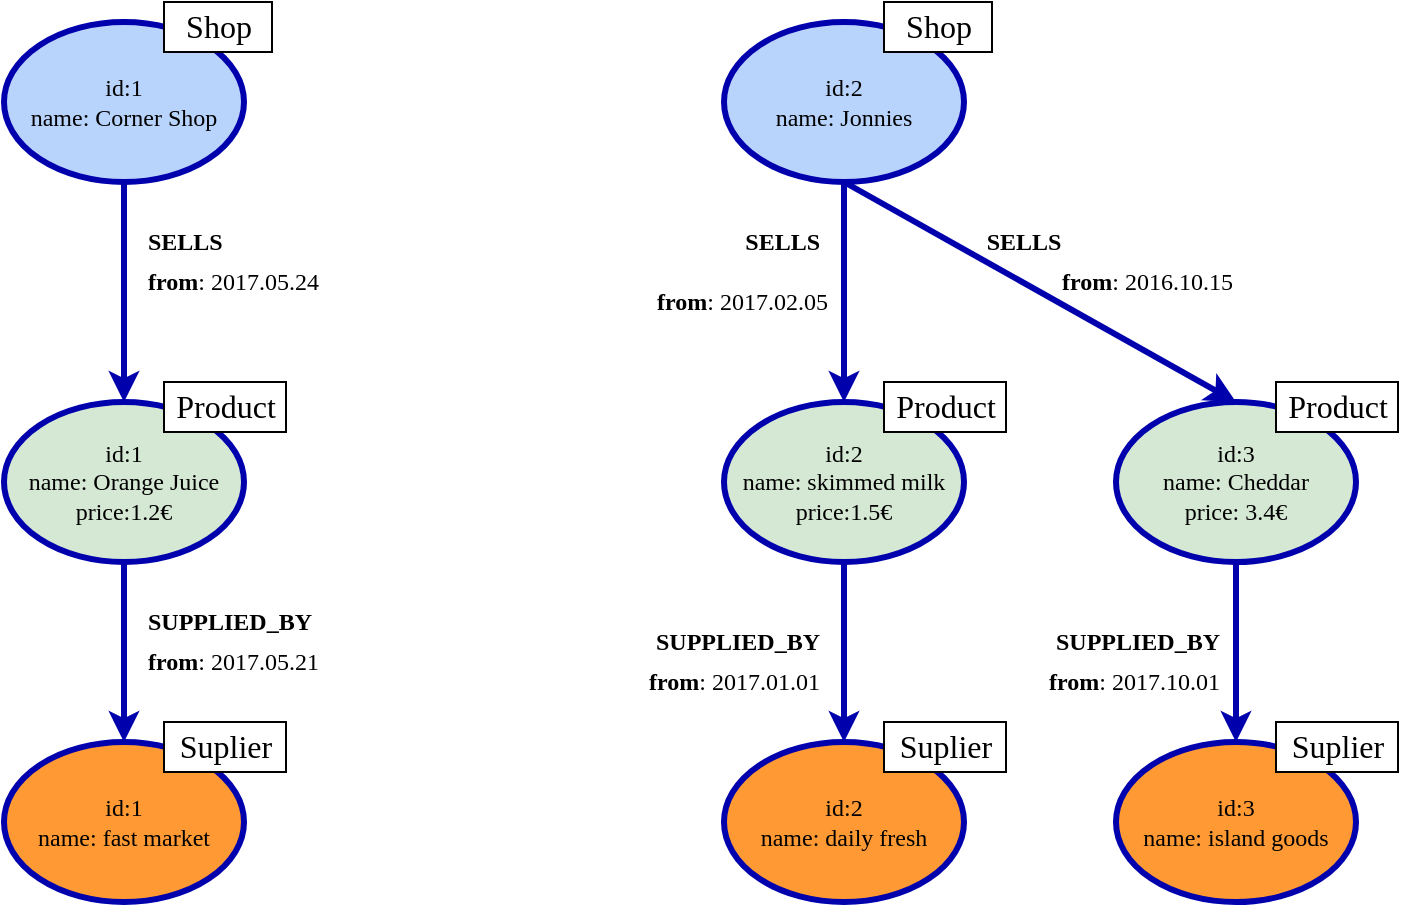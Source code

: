 <mxfile version="12.7.9" type="device"><diagram id="-PN1ztAlo3qelnsLajd7" name="Page-1"><mxGraphModel dx="1021" dy="777" grid="1" gridSize="10" guides="1" tooltips="1" connect="1" arrows="1" fold="1" page="1" pageScale="1" pageWidth="827" pageHeight="1169" math="0" shadow="0"><root><mxCell id="0"/><mxCell id="1" parent="0"/><mxCell id="JHT01uDrUlj4C9hUt4Sd-1" value="&lt;font face=&quot;Tahoma&quot;&gt;id:1&lt;br&gt;name: Corner Shop&lt;br&gt;&lt;/font&gt;" style="ellipse;whiteSpace=wrap;html=1;fillColor=#B8D3FC;strokeColor=#0000AD;strokeWidth=3;" vertex="1" parent="1"><mxGeometry x="130" y="100" width="120" height="80" as="geometry"/></mxCell><mxCell id="JHT01uDrUlj4C9hUt4Sd-2" value="&lt;font style=&quot;font-size: 16px&quot;&gt;Shop&lt;/font&gt;" style="text;html=1;align=center;verticalAlign=middle;whiteSpace=wrap;rounded=0;strokeColor=#000000;perimeterSpacing=1;strokeWidth=1;glass=0;fontFamily=Tahoma;spacing=4;spacingTop=2;spacingBottom=3;spacingLeft=1;fillColor=#ffffff;" vertex="1" parent="1"><mxGeometry x="210" y="90" width="54" height="25" as="geometry"/></mxCell><mxCell id="JHT01uDrUlj4C9hUt4Sd-3" value="&lt;font face=&quot;Tahoma&quot;&gt;id:1&lt;br&gt;name: Orange Juice&lt;br&gt;price:1.2€&lt;br&gt;&lt;/font&gt;" style="ellipse;whiteSpace=wrap;html=1;fillColor=#d5e8d4;strokeColor=#0000AD;strokeWidth=3;" vertex="1" parent="1"><mxGeometry x="130" y="290" width="120" height="80" as="geometry"/></mxCell><mxCell id="JHT01uDrUlj4C9hUt4Sd-4" value="&lt;font style=&quot;font-size: 16px&quot;&gt;Product&lt;/font&gt;" style="text;html=1;align=center;verticalAlign=middle;whiteSpace=wrap;rounded=0;strokeColor=#000000;perimeterSpacing=1;strokeWidth=1;glass=0;fontFamily=Tahoma;spacing=4;spacingTop=2;spacingBottom=3;spacingLeft=1;fillColor=#ffffff;" vertex="1" parent="1"><mxGeometry x="210" y="280" width="61" height="25" as="geometry"/></mxCell><mxCell id="JHT01uDrUlj4C9hUt4Sd-5" value="&lt;font face=&quot;Tahoma&quot;&gt;id:1&lt;br&gt;name: fast market&lt;br&gt;&lt;/font&gt;" style="ellipse;whiteSpace=wrap;html=1;fillColor=#FF9933;strokeColor=#0000AD;strokeWidth=3;" vertex="1" parent="1"><mxGeometry x="130" y="460" width="120" height="80" as="geometry"/></mxCell><mxCell id="JHT01uDrUlj4C9hUt4Sd-6" value="&lt;font style=&quot;font-size: 16px&quot;&gt;Suplier&lt;/font&gt;" style="text;html=1;align=center;verticalAlign=middle;whiteSpace=wrap;rounded=0;strokeColor=#000000;perimeterSpacing=1;strokeWidth=1;glass=0;fontFamily=Tahoma;spacing=4;spacingTop=2;spacingBottom=3;spacingLeft=1;fillColor=#ffffff;" vertex="1" parent="1"><mxGeometry x="210" y="450" width="61" height="25" as="geometry"/></mxCell><mxCell id="JHT01uDrUlj4C9hUt4Sd-7" value="&lt;font face=&quot;Tahoma&quot;&gt;id:2&lt;br&gt;name: Jonnies&lt;br&gt;&lt;/font&gt;" style="ellipse;whiteSpace=wrap;html=1;fillColor=#B8D3FC;strokeColor=#0000AD;strokeWidth=3;" vertex="1" parent="1"><mxGeometry x="490" y="100" width="120" height="80" as="geometry"/></mxCell><mxCell id="JHT01uDrUlj4C9hUt4Sd-8" value="&lt;font style=&quot;font-size: 16px&quot;&gt;Shop&lt;/font&gt;" style="text;html=1;align=center;verticalAlign=middle;whiteSpace=wrap;rounded=0;strokeColor=#000000;perimeterSpacing=1;strokeWidth=1;glass=0;fontFamily=Tahoma;spacing=4;spacingTop=2;spacingBottom=3;spacingLeft=1;fillColor=#ffffff;" vertex="1" parent="1"><mxGeometry x="570" y="90" width="54" height="25" as="geometry"/></mxCell><mxCell id="JHT01uDrUlj4C9hUt4Sd-9" value="&lt;font face=&quot;Tahoma&quot;&gt;id:2&lt;br&gt;name: skimmed milk&lt;br&gt;price:1.5€&lt;br&gt;&lt;/font&gt;" style="ellipse;whiteSpace=wrap;html=1;fillColor=#d5e8d4;strokeColor=#0000AD;strokeWidth=3;" vertex="1" parent="1"><mxGeometry x="490" y="290" width="120" height="80" as="geometry"/></mxCell><mxCell id="JHT01uDrUlj4C9hUt4Sd-10" value="&lt;font style=&quot;font-size: 16px&quot;&gt;Product&lt;/font&gt;" style="text;html=1;align=center;verticalAlign=middle;whiteSpace=wrap;rounded=0;strokeColor=#000000;perimeterSpacing=1;strokeWidth=1;glass=0;fontFamily=Tahoma;spacing=4;spacingTop=2;spacingBottom=3;spacingLeft=1;fillColor=#ffffff;" vertex="1" parent="1"><mxGeometry x="570" y="280" width="61" height="25" as="geometry"/></mxCell><mxCell id="JHT01uDrUlj4C9hUt4Sd-11" value="&lt;font face=&quot;Tahoma&quot;&gt;id:2&lt;br&gt;name: daily fresh&lt;br&gt;&lt;/font&gt;" style="ellipse;whiteSpace=wrap;html=1;fillColor=#FF9933;strokeColor=#0000AD;strokeWidth=3;" vertex="1" parent="1"><mxGeometry x="490" y="460" width="120" height="80" as="geometry"/></mxCell><mxCell id="JHT01uDrUlj4C9hUt4Sd-12" value="&lt;font style=&quot;font-size: 16px&quot;&gt;Suplier&lt;/font&gt;" style="text;html=1;align=center;verticalAlign=middle;whiteSpace=wrap;rounded=0;strokeColor=#000000;perimeterSpacing=1;strokeWidth=1;glass=0;fontFamily=Tahoma;spacing=4;spacingTop=2;spacingBottom=3;spacingLeft=1;fillColor=#ffffff;" vertex="1" parent="1"><mxGeometry x="570" y="450" width="61" height="25" as="geometry"/></mxCell><mxCell id="JHT01uDrUlj4C9hUt4Sd-13" value="&lt;font face=&quot;Tahoma&quot;&gt;id:3&lt;br&gt;name: Cheddar&lt;br&gt;price: 3.4€&lt;br&gt;&lt;/font&gt;" style="ellipse;whiteSpace=wrap;html=1;fillColor=#d5e8d4;strokeColor=#0000AD;strokeWidth=3;" vertex="1" parent="1"><mxGeometry x="686" y="290" width="120" height="80" as="geometry"/></mxCell><mxCell id="JHT01uDrUlj4C9hUt4Sd-14" value="&lt;font style=&quot;font-size: 16px&quot;&gt;Product&lt;/font&gt;" style="text;html=1;align=center;verticalAlign=middle;whiteSpace=wrap;rounded=0;strokeColor=#000000;perimeterSpacing=1;strokeWidth=1;glass=0;fontFamily=Tahoma;spacing=4;spacingTop=2;spacingBottom=3;spacingLeft=1;fillColor=#ffffff;" vertex="1" parent="1"><mxGeometry x="766" y="280" width="61" height="25" as="geometry"/></mxCell><mxCell id="JHT01uDrUlj4C9hUt4Sd-15" value="&lt;font face=&quot;Tahoma&quot;&gt;id:3&lt;br&gt;name: island goods&lt;br&gt;&lt;/font&gt;" style="ellipse;whiteSpace=wrap;html=1;fillColor=#FF9933;strokeColor=#0000AD;strokeWidth=3;" vertex="1" parent="1"><mxGeometry x="686" y="460" width="120" height="80" as="geometry"/></mxCell><mxCell id="JHT01uDrUlj4C9hUt4Sd-16" value="&lt;font style=&quot;font-size: 16px&quot;&gt;Suplier&lt;/font&gt;" style="text;html=1;align=center;verticalAlign=middle;whiteSpace=wrap;rounded=0;strokeColor=#000000;perimeterSpacing=1;strokeWidth=1;glass=0;fontFamily=Tahoma;spacing=4;spacingTop=2;spacingBottom=3;spacingLeft=1;fillColor=#ffffff;" vertex="1" parent="1"><mxGeometry x="766" y="450" width="61" height="25" as="geometry"/></mxCell><mxCell id="JHT01uDrUlj4C9hUt4Sd-17" value="" style="endArrow=classic;html=1;fontFamily=Tahoma;exitX=0.5;exitY=1;exitDx=0;exitDy=0;entryX=0.5;entryY=0;entryDx=0;entryDy=0;strokeColor=#0000AD;strokeWidth=3;" edge="1" parent="1" source="JHT01uDrUlj4C9hUt4Sd-1" target="JHT01uDrUlj4C9hUt4Sd-3"><mxGeometry width="50" height="50" relative="1" as="geometry"><mxPoint x="390" y="420" as="sourcePoint"/><mxPoint x="440" y="370" as="targetPoint"/></mxGeometry></mxCell><mxCell id="JHT01uDrUlj4C9hUt4Sd-18" value="" style="endArrow=classic;html=1;fontFamily=Tahoma;entryX=0.5;entryY=0;entryDx=0;entryDy=0;strokeColor=#0000AD;strokeWidth=3;" edge="1" parent="1" target="JHT01uDrUlj4C9hUt4Sd-5"><mxGeometry width="50" height="50" relative="1" as="geometry"><mxPoint x="190" y="370" as="sourcePoint"/><mxPoint x="200" y="300" as="targetPoint"/></mxGeometry></mxCell><mxCell id="JHT01uDrUlj4C9hUt4Sd-19" value="" style="endArrow=classic;html=1;fontFamily=Tahoma;exitX=0.5;exitY=1;exitDx=0;exitDy=0;entryX=0.5;entryY=0;entryDx=0;entryDy=0;strokeColor=#0000AD;strokeWidth=3;" edge="1" parent="1" source="JHT01uDrUlj4C9hUt4Sd-7" target="JHT01uDrUlj4C9hUt4Sd-9"><mxGeometry width="50" height="50" relative="1" as="geometry"><mxPoint x="200" y="190" as="sourcePoint"/><mxPoint x="200" y="300" as="targetPoint"/></mxGeometry></mxCell><mxCell id="JHT01uDrUlj4C9hUt4Sd-20" value="" style="endArrow=classic;html=1;fontFamily=Tahoma;exitX=0.5;exitY=1;exitDx=0;exitDy=0;entryX=0.5;entryY=0;entryDx=0;entryDy=0;strokeColor=#0000AD;strokeWidth=3;" edge="1" parent="1" source="JHT01uDrUlj4C9hUt4Sd-7" target="JHT01uDrUlj4C9hUt4Sd-13"><mxGeometry width="50" height="50" relative="1" as="geometry"><mxPoint x="560" y="190" as="sourcePoint"/><mxPoint x="560" y="300" as="targetPoint"/></mxGeometry></mxCell><mxCell id="JHT01uDrUlj4C9hUt4Sd-21" value="" style="endArrow=classic;html=1;fontFamily=Tahoma;exitX=0.5;exitY=1;exitDx=0;exitDy=0;entryX=0.5;entryY=0;entryDx=0;entryDy=0;strokeColor=#0000AD;strokeWidth=3;" edge="1" parent="1" source="JHT01uDrUlj4C9hUt4Sd-9" target="JHT01uDrUlj4C9hUt4Sd-11"><mxGeometry width="50" height="50" relative="1" as="geometry"><mxPoint x="570" y="200" as="sourcePoint"/><mxPoint x="570" y="310" as="targetPoint"/></mxGeometry></mxCell><mxCell id="JHT01uDrUlj4C9hUt4Sd-22" value="" style="endArrow=classic;html=1;fontFamily=Tahoma;exitX=0.5;exitY=1;exitDx=0;exitDy=0;entryX=0.5;entryY=0;entryDx=0;entryDy=0;strokeColor=#0000AD;strokeWidth=3;" edge="1" parent="1" source="JHT01uDrUlj4C9hUt4Sd-13" target="JHT01uDrUlj4C9hUt4Sd-15"><mxGeometry width="50" height="50" relative="1" as="geometry"><mxPoint x="560" y="380" as="sourcePoint"/><mxPoint x="560" y="470" as="targetPoint"/></mxGeometry></mxCell><mxCell id="JHT01uDrUlj4C9hUt4Sd-24" value="&lt;b&gt;SELLS&lt;/b&gt;" style="text;html=1;strokeColor=none;fillColor=none;align=left;verticalAlign=middle;whiteSpace=wrap;rounded=0;glass=0;fontFamily=Tahoma;" vertex="1" parent="1"><mxGeometry x="200" y="200" width="40" height="20" as="geometry"/></mxCell><mxCell id="JHT01uDrUlj4C9hUt4Sd-25" value="&lt;b&gt;SELLS&lt;/b&gt;" style="text;html=1;strokeColor=none;fillColor=none;align=center;verticalAlign=middle;whiteSpace=wrap;rounded=0;glass=0;fontFamily=Tahoma;" vertex="1" parent="1"><mxGeometry x="620" y="200" width="40" height="20" as="geometry"/></mxCell><mxCell id="JHT01uDrUlj4C9hUt4Sd-26" value="&lt;b&gt;SELLS&lt;/b&gt;" style="text;html=1;strokeColor=none;fillColor=none;align=right;verticalAlign=middle;whiteSpace=wrap;rounded=0;glass=0;fontFamily=Tahoma;" vertex="1" parent="1"><mxGeometry x="500" y="200" width="40" height="20" as="geometry"/></mxCell><mxCell id="JHT01uDrUlj4C9hUt4Sd-27" value="&lt;b&gt;from&lt;/b&gt;: 2017.05.24" style="text;html=1;strokeColor=none;fillColor=none;align=left;verticalAlign=middle;whiteSpace=wrap;rounded=0;glass=0;fontFamily=Tahoma;" vertex="1" parent="1"><mxGeometry x="200" y="220" width="130" height="20" as="geometry"/></mxCell><mxCell id="JHT01uDrUlj4C9hUt4Sd-28" value="&lt;b&gt;SUPPLIED_BY&lt;/b&gt;" style="text;html=1;strokeColor=none;fillColor=none;align=left;verticalAlign=middle;whiteSpace=wrap;rounded=0;glass=0;fontFamily=Tahoma;" vertex="1" parent="1"><mxGeometry x="200" y="390" width="40" height="20" as="geometry"/></mxCell><mxCell id="JHT01uDrUlj4C9hUt4Sd-29" value="&lt;b&gt;from&lt;/b&gt;: 2017.05.21" style="text;html=1;strokeColor=none;fillColor=none;align=left;verticalAlign=middle;whiteSpace=wrap;rounded=0;glass=0;fontFamily=Tahoma;" vertex="1" parent="1"><mxGeometry x="200" y="410" width="130" height="20" as="geometry"/></mxCell><mxCell id="JHT01uDrUlj4C9hUt4Sd-30" value="&lt;b&gt;from&lt;/b&gt;: 2017.02.05" style="text;html=1;strokeColor=none;fillColor=none;align=right;verticalAlign=middle;whiteSpace=wrap;rounded=0;glass=0;fontFamily=Tahoma;" vertex="1" parent="1"><mxGeometry x="414" y="230" width="130" height="20" as="geometry"/></mxCell><mxCell id="JHT01uDrUlj4C9hUt4Sd-31" value="&lt;b&gt;from&lt;/b&gt;: 2016.10.15" style="text;html=1;strokeColor=none;fillColor=none;align=left;verticalAlign=middle;whiteSpace=wrap;rounded=0;glass=0;fontFamily=Tahoma;" vertex="1" parent="1"><mxGeometry x="657" y="220" width="130" height="20" as="geometry"/></mxCell><mxCell id="JHT01uDrUlj4C9hUt4Sd-32" value="&lt;b&gt;SUPPLIED_BY&lt;/b&gt;" style="text;html=1;strokeColor=none;fillColor=none;align=right;verticalAlign=middle;whiteSpace=wrap;rounded=0;glass=0;fontFamily=Tahoma;" vertex="1" parent="1"><mxGeometry x="440" y="400" width="100" height="20" as="geometry"/></mxCell><mxCell id="JHT01uDrUlj4C9hUt4Sd-33" value="&lt;b&gt;from&lt;/b&gt;: 2017.01.01" style="text;html=1;strokeColor=none;fillColor=none;align=right;verticalAlign=middle;whiteSpace=wrap;rounded=0;glass=0;fontFamily=Tahoma;" vertex="1" parent="1"><mxGeometry x="410" y="420" width="130" height="20" as="geometry"/></mxCell><mxCell id="JHT01uDrUlj4C9hUt4Sd-35" value="&lt;b&gt;SUPPLIED_BY&lt;/b&gt;" style="text;html=1;strokeColor=none;fillColor=none;align=right;verticalAlign=middle;whiteSpace=wrap;rounded=0;glass=0;fontFamily=Tahoma;" vertex="1" parent="1"><mxGeometry x="640" y="400" width="100" height="20" as="geometry"/></mxCell><mxCell id="JHT01uDrUlj4C9hUt4Sd-36" value="&lt;b&gt;from&lt;/b&gt;: 2017.10.01" style="text;html=1;strokeColor=none;fillColor=none;align=right;verticalAlign=middle;whiteSpace=wrap;rounded=0;glass=0;fontFamily=Tahoma;" vertex="1" parent="1"><mxGeometry x="610" y="420" width="130" height="20" as="geometry"/></mxCell></root></mxGraphModel></diagram></mxfile>